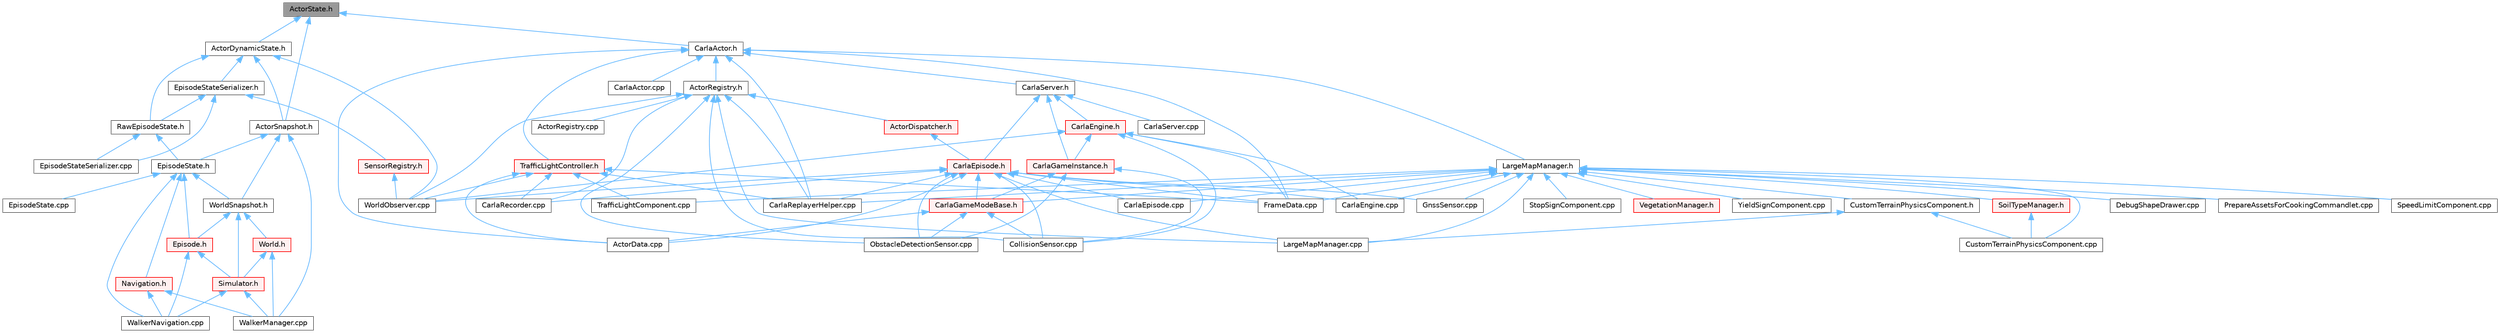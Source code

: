 digraph "ActorState.h"
{
 // INTERACTIVE_SVG=YES
 // LATEX_PDF_SIZE
  bgcolor="transparent";
  edge [fontname=Helvetica,fontsize=10,labelfontname=Helvetica,labelfontsize=10];
  node [fontname=Helvetica,fontsize=10,shape=box,height=0.2,width=0.4];
  Node1 [id="Node000001",label="ActorState.h",height=0.2,width=0.4,color="gray40", fillcolor="grey60", style="filled", fontcolor="black",tooltip=" "];
  Node1 -> Node2 [id="edge1_Node000001_Node000002",dir="back",color="steelblue1",style="solid",tooltip=" "];
  Node2 [id="Node000002",label="ActorDynamicState.h",height=0.2,width=0.4,color="grey40", fillcolor="white", style="filled",URL="$d6/d60/ActorDynamicState_8h.html",tooltip=" "];
  Node2 -> Node3 [id="edge2_Node000002_Node000003",dir="back",color="steelblue1",style="solid",tooltip=" "];
  Node3 [id="Node000003",label="ActorSnapshot.h",height=0.2,width=0.4,color="grey40", fillcolor="white", style="filled",URL="$db/d5e/ActorSnapshot_8h.html",tooltip=" "];
  Node3 -> Node4 [id="edge3_Node000003_Node000004",dir="back",color="steelblue1",style="solid",tooltip=" "];
  Node4 [id="Node000004",label="EpisodeState.h",height=0.2,width=0.4,color="grey40", fillcolor="white", style="filled",URL="$d7/df2/EpisodeState_8h.html",tooltip=" "];
  Node4 -> Node5 [id="edge4_Node000004_Node000005",dir="back",color="steelblue1",style="solid",tooltip=" "];
  Node5 [id="Node000005",label="Episode.h",height=0.2,width=0.4,color="red", fillcolor="#FFF0F0", style="filled",URL="$d9/d9e/Episode_8h.html",tooltip=" "];
  Node5 -> Node67 [id="edge5_Node000005_Node000067",dir="back",color="steelblue1",style="solid",tooltip=" "];
  Node67 [id="Node000067",label="Simulator.h",height=0.2,width=0.4,color="red", fillcolor="#FFF0F0", style="filled",URL="$d6/d4a/Simulator_8h.html",tooltip=" "];
  Node67 -> Node74 [id="edge6_Node000067_Node000074",dir="back",color="steelblue1",style="solid",tooltip=" "];
  Node74 [id="Node000074",label="WalkerManager.cpp",height=0.2,width=0.4,color="grey40", fillcolor="white", style="filled",URL="$d2/dbb/WalkerManager_8cpp.html",tooltip=" "];
  Node67 -> Node75 [id="edge7_Node000067_Node000075",dir="back",color="steelblue1",style="solid",tooltip=" "];
  Node75 [id="Node000075",label="WalkerNavigation.cpp",height=0.2,width=0.4,color="grey40", fillcolor="white", style="filled",URL="$de/d84/WalkerNavigation_8cpp.html",tooltip=" "];
  Node5 -> Node75 [id="edge8_Node000005_Node000075",dir="back",color="steelblue1",style="solid",tooltip=" "];
  Node4 -> Node90 [id="edge9_Node000004_Node000090",dir="back",color="steelblue1",style="solid",tooltip=" "];
  Node90 [id="Node000090",label="EpisodeState.cpp",height=0.2,width=0.4,color="grey40", fillcolor="white", style="filled",URL="$d9/df5/EpisodeState_8cpp.html",tooltip=" "];
  Node4 -> Node84 [id="edge10_Node000004_Node000084",dir="back",color="steelblue1",style="solid",tooltip=" "];
  Node84 [id="Node000084",label="Navigation.h",height=0.2,width=0.4,color="red", fillcolor="#FFF0F0", style="filled",URL="$d0/d36/Navigation_8h.html",tooltip=" "];
  Node84 -> Node74 [id="edge11_Node000084_Node000074",dir="back",color="steelblue1",style="solid",tooltip=" "];
  Node84 -> Node75 [id="edge12_Node000084_Node000075",dir="back",color="steelblue1",style="solid",tooltip=" "];
  Node4 -> Node75 [id="edge13_Node000004_Node000075",dir="back",color="steelblue1",style="solid",tooltip=" "];
  Node4 -> Node91 [id="edge14_Node000004_Node000091",dir="back",color="steelblue1",style="solid",tooltip=" "];
  Node91 [id="Node000091",label="WorldSnapshot.h",height=0.2,width=0.4,color="grey40", fillcolor="white", style="filled",URL="$df/d11/WorldSnapshot_8h.html",tooltip=" "];
  Node91 -> Node5 [id="edge15_Node000091_Node000005",dir="back",color="steelblue1",style="solid",tooltip=" "];
  Node91 -> Node67 [id="edge16_Node000091_Node000067",dir="back",color="steelblue1",style="solid",tooltip=" "];
  Node91 -> Node10 [id="edge17_Node000091_Node000010",dir="back",color="steelblue1",style="solid",tooltip=" "];
  Node10 [id="Node000010",label="World.h",height=0.2,width=0.4,color="red", fillcolor="#FFF0F0", style="filled",URL="$dd/d5b/World_8h.html",tooltip=" "];
  Node10 -> Node67 [id="edge18_Node000010_Node000067",dir="back",color="steelblue1",style="solid",tooltip=" "];
  Node10 -> Node74 [id="edge19_Node000010_Node000074",dir="back",color="steelblue1",style="solid",tooltip=" "];
  Node3 -> Node74 [id="edge20_Node000003_Node000074",dir="back",color="steelblue1",style="solid",tooltip=" "];
  Node3 -> Node91 [id="edge21_Node000003_Node000091",dir="back",color="steelblue1",style="solid",tooltip=" "];
  Node2 -> Node92 [id="edge22_Node000002_Node000092",dir="back",color="steelblue1",style="solid",tooltip=" "];
  Node92 [id="Node000092",label="EpisodeStateSerializer.h",height=0.2,width=0.4,color="grey40", fillcolor="white", style="filled",URL="$dd/dd8/EpisodeStateSerializer_8h.html",tooltip=" "];
  Node92 -> Node93 [id="edge23_Node000092_Node000093",dir="back",color="steelblue1",style="solid",tooltip=" "];
  Node93 [id="Node000093",label="EpisodeStateSerializer.cpp",height=0.2,width=0.4,color="grey40", fillcolor="white", style="filled",URL="$de/d34/EpisodeStateSerializer_8cpp.html",tooltip=" "];
  Node92 -> Node94 [id="edge24_Node000092_Node000094",dir="back",color="steelblue1",style="solid",tooltip=" "];
  Node94 [id="Node000094",label="RawEpisodeState.h",height=0.2,width=0.4,color="grey40", fillcolor="white", style="filled",URL="$dd/d7d/RawEpisodeState_8h.html",tooltip=" "];
  Node94 -> Node4 [id="edge25_Node000094_Node000004",dir="back",color="steelblue1",style="solid",tooltip=" "];
  Node94 -> Node93 [id="edge26_Node000094_Node000093",dir="back",color="steelblue1",style="solid",tooltip=" "];
  Node92 -> Node95 [id="edge27_Node000092_Node000095",dir="back",color="steelblue1",style="solid",tooltip=" "];
  Node95 [id="Node000095",label="SensorRegistry.h",height=0.2,width=0.4,color="red", fillcolor="#FFF0F0", style="filled",URL="$d4/d03/SensorRegistry_8h.html",tooltip=" "];
  Node95 -> Node191 [id="edge28_Node000095_Node000191",dir="back",color="steelblue1",style="solid",tooltip=" "];
  Node191 [id="Node000191",label="WorldObserver.cpp",height=0.2,width=0.4,color="grey40", fillcolor="white", style="filled",URL="$d9/de7/WorldObserver_8cpp.html",tooltip=" "];
  Node2 -> Node94 [id="edge29_Node000002_Node000094",dir="back",color="steelblue1",style="solid",tooltip=" "];
  Node2 -> Node191 [id="edge30_Node000002_Node000191",dir="back",color="steelblue1",style="solid",tooltip=" "];
  Node1 -> Node3 [id="edge31_Node000001_Node000003",dir="back",color="steelblue1",style="solid",tooltip=" "];
  Node1 -> Node194 [id="edge32_Node000001_Node000194",dir="back",color="steelblue1",style="solid",tooltip=" "];
  Node194 [id="Node000194",label="CarlaActor.h",height=0.2,width=0.4,color="grey40", fillcolor="white", style="filled",URL="$de/d36/CarlaActor_8h.html",tooltip=" "];
  Node194 -> Node104 [id="edge33_Node000194_Node000104",dir="back",color="steelblue1",style="solid",tooltip=" "];
  Node104 [id="Node000104",label="ActorData.cpp",height=0.2,width=0.4,color="grey40", fillcolor="white", style="filled",URL="$da/d7f/ActorData_8cpp.html",tooltip=" "];
  Node194 -> Node195 [id="edge34_Node000194_Node000195",dir="back",color="steelblue1",style="solid",tooltip=" "];
  Node195 [id="Node000195",label="ActorRegistry.h",height=0.2,width=0.4,color="grey40", fillcolor="white", style="filled",URL="$da/de4/ActorRegistry_8h.html",tooltip=" "];
  Node195 -> Node196 [id="edge35_Node000195_Node000196",dir="back",color="steelblue1",style="solid",tooltip=" "];
  Node196 [id="Node000196",label="ActorDispatcher.h",height=0.2,width=0.4,color="red", fillcolor="#FFF0F0", style="filled",URL="$dc/ddc/ActorDispatcher_8h.html",tooltip=" "];
  Node196 -> Node197 [id="edge36_Node000196_Node000197",dir="back",color="steelblue1",style="solid",tooltip=" "];
  Node197 [id="Node000197",label="CarlaEpisode.h",height=0.2,width=0.4,color="red", fillcolor="#FFF0F0", style="filled",URL="$de/db8/CarlaEpisode_8h.html",tooltip=" "];
  Node197 -> Node104 [id="edge37_Node000197_Node000104",dir="back",color="steelblue1",style="solid",tooltip=" "];
  Node197 -> Node100 [id="edge38_Node000197_Node000100",dir="back",color="steelblue1",style="solid",tooltip=" "];
  Node100 [id="Node000100",label="CarlaEngine.cpp",height=0.2,width=0.4,color="grey40", fillcolor="white", style="filled",URL="$d6/da1/CarlaEngine_8cpp.html",tooltip=" "];
  Node197 -> Node109 [id="edge39_Node000197_Node000109",dir="back",color="steelblue1",style="solid",tooltip=" "];
  Node109 [id="Node000109",label="CarlaEpisode.cpp",height=0.2,width=0.4,color="grey40", fillcolor="white", style="filled",URL="$d6/dd9/CarlaEpisode_8cpp.html",tooltip=" "];
  Node197 -> Node103 [id="edge40_Node000197_Node000103",dir="back",color="steelblue1",style="solid",tooltip=" "];
  Node103 [id="Node000103",label="CarlaGameModeBase.h",height=0.2,width=0.4,color="red", fillcolor="#FFF0F0", style="filled",URL="$d3/d49/CarlaGameModeBase_8h.html",tooltip=" "];
  Node103 -> Node104 [id="edge41_Node000103_Node000104",dir="back",color="steelblue1",style="solid",tooltip=" "];
  Node103 -> Node135 [id="edge42_Node000103_Node000135",dir="back",color="steelblue1",style="solid",tooltip=" "];
  Node135 [id="Node000135",label="CollisionSensor.cpp",height=0.2,width=0.4,color="grey40", fillcolor="white", style="filled",URL="$da/df0/CollisionSensor_8cpp.html",tooltip=" "];
  Node103 -> Node136 [id="edge43_Node000103_Node000136",dir="back",color="steelblue1",style="solid",tooltip=" "];
  Node136 [id="Node000136",label="ObstacleDetectionSensor.cpp",height=0.2,width=0.4,color="grey40", fillcolor="white", style="filled",URL="$d2/d70/ObstacleDetectionSensor_8cpp.html",tooltip=" "];
  Node197 -> Node198 [id="edge44_Node000197_Node000198",dir="back",color="steelblue1",style="solid",tooltip=" "];
  Node198 [id="Node000198",label="CarlaRecorder.cpp",height=0.2,width=0.4,color="grey40", fillcolor="white", style="filled",URL="$da/d49/CarlaRecorder_8cpp.html",tooltip=" "];
  Node197 -> Node111 [id="edge45_Node000197_Node000111",dir="back",color="steelblue1",style="solid",tooltip=" "];
  Node111 [id="Node000111",label="CarlaReplayerHelper.cpp",height=0.2,width=0.4,color="grey40", fillcolor="white", style="filled",URL="$d2/d32/CarlaReplayerHelper_8cpp.html",tooltip=" "];
  Node197 -> Node135 [id="edge46_Node000197_Node000135",dir="back",color="steelblue1",style="solid",tooltip=" "];
  Node197 -> Node117 [id="edge47_Node000197_Node000117",dir="back",color="steelblue1",style="solid",tooltip=" "];
  Node117 [id="Node000117",label="FrameData.cpp",height=0.2,width=0.4,color="grey40", fillcolor="white", style="filled",URL="$df/d8a/FrameData_8cpp.html",tooltip=" "];
  Node197 -> Node118 [id="edge48_Node000197_Node000118",dir="back",color="steelblue1",style="solid",tooltip=" "];
  Node118 [id="Node000118",label="GnssSensor.cpp",height=0.2,width=0.4,color="grey40", fillcolor="white", style="filled",URL="$d7/d22/GnssSensor_8cpp.html",tooltip=" "];
  Node197 -> Node119 [id="edge49_Node000197_Node000119",dir="back",color="steelblue1",style="solid",tooltip=" "];
  Node119 [id="Node000119",label="LargeMapManager.cpp",height=0.2,width=0.4,color="grey40", fillcolor="white", style="filled",URL="$df/d6c/LargeMapManager_8cpp.html",tooltip=" "];
  Node197 -> Node136 [id="edge50_Node000197_Node000136",dir="back",color="steelblue1",style="solid",tooltip=" "];
  Node197 -> Node191 [id="edge51_Node000197_Node000191",dir="back",color="steelblue1",style="solid",tooltip=" "];
  Node195 -> Node166 [id="edge52_Node000195_Node000166",dir="back",color="steelblue1",style="solid",tooltip=" "];
  Node166 [id="Node000166",label="ActorRegistry.cpp",height=0.2,width=0.4,color="grey40", fillcolor="white", style="filled",URL="$d3/df3/ActorRegistry_8cpp.html",tooltip=" "];
  Node195 -> Node198 [id="edge53_Node000195_Node000198",dir="back",color="steelblue1",style="solid",tooltip=" "];
  Node195 -> Node111 [id="edge54_Node000195_Node000111",dir="back",color="steelblue1",style="solid",tooltip=" "];
  Node195 -> Node135 [id="edge55_Node000195_Node000135",dir="back",color="steelblue1",style="solid",tooltip=" "];
  Node195 -> Node119 [id="edge56_Node000195_Node000119",dir="back",color="steelblue1",style="solid",tooltip=" "];
  Node195 -> Node136 [id="edge57_Node000195_Node000136",dir="back",color="steelblue1",style="solid",tooltip=" "];
  Node195 -> Node191 [id="edge58_Node000195_Node000191",dir="back",color="steelblue1",style="solid",tooltip=" "];
  Node194 -> Node107 [id="edge59_Node000194_Node000107",dir="back",color="steelblue1",style="solid",tooltip=" "];
  Node107 [id="Node000107",label="CarlaActor.cpp",height=0.2,width=0.4,color="grey40", fillcolor="white", style="filled",URL="$d3/d43/CarlaActor_8cpp.html",tooltip=" "];
  Node194 -> Node111 [id="edge60_Node000194_Node000111",dir="back",color="steelblue1",style="solid",tooltip=" "];
  Node194 -> Node203 [id="edge61_Node000194_Node000203",dir="back",color="steelblue1",style="solid",tooltip=" "];
  Node203 [id="Node000203",label="CarlaServer.h",height=0.2,width=0.4,color="grey40", fillcolor="white", style="filled",URL="$d0/d35/CarlaServer_8h.html",tooltip=" "];
  Node203 -> Node98 [id="edge62_Node000203_Node000098",dir="back",color="steelblue1",style="solid",tooltip=" "];
  Node98 [id="Node000098",label="CarlaEngine.h",height=0.2,width=0.4,color="red", fillcolor="#FFF0F0", style="filled",URL="$d0/d11/CarlaEngine_8h.html",tooltip=" "];
  Node98 -> Node100 [id="edge63_Node000098_Node000100",dir="back",color="steelblue1",style="solid",tooltip=" "];
  Node98 -> Node101 [id="edge64_Node000098_Node000101",dir="back",color="steelblue1",style="solid",tooltip=" "];
  Node101 [id="Node000101",label="CarlaGameInstance.h",height=0.2,width=0.4,color="red", fillcolor="#FFF0F0", style="filled",URL="$d2/dba/CarlaGameInstance_8h.html",tooltip=" "];
  Node101 -> Node103 [id="edge65_Node000101_Node000103",dir="back",color="steelblue1",style="solid",tooltip=" "];
  Node101 -> Node135 [id="edge66_Node000101_Node000135",dir="back",color="steelblue1",style="solid",tooltip=" "];
  Node101 -> Node136 [id="edge67_Node000101_Node000136",dir="back",color="steelblue1",style="solid",tooltip=" "];
  Node98 -> Node135 [id="edge68_Node000098_Node000135",dir="back",color="steelblue1",style="solid",tooltip=" "];
  Node98 -> Node117 [id="edge69_Node000098_Node000117",dir="back",color="steelblue1",style="solid",tooltip=" "];
  Node98 -> Node191 [id="edge70_Node000098_Node000191",dir="back",color="steelblue1",style="solid",tooltip=" "];
  Node203 -> Node197 [id="edge71_Node000203_Node000197",dir="back",color="steelblue1",style="solid",tooltip=" "];
  Node203 -> Node101 [id="edge72_Node000203_Node000101",dir="back",color="steelblue1",style="solid",tooltip=" "];
  Node203 -> Node112 [id="edge73_Node000203_Node000112",dir="back",color="steelblue1",style="solid",tooltip=" "];
  Node112 [id="Node000112",label="CarlaServer.cpp",height=0.2,width=0.4,color="grey40", fillcolor="white", style="filled",URL="$db/d6c/CarlaServer_8cpp.html",tooltip=" "];
  Node194 -> Node117 [id="edge74_Node000194_Node000117",dir="back",color="steelblue1",style="solid",tooltip=" "];
  Node194 -> Node204 [id="edge75_Node000194_Node000204",dir="back",color="steelblue1",style="solid",tooltip=" "];
  Node204 [id="Node000204",label="LargeMapManager.h",height=0.2,width=0.4,color="grey40", fillcolor="white", style="filled",URL="$d3/d30/LargeMapManager_8h.html",tooltip=" "];
  Node204 -> Node100 [id="edge76_Node000204_Node000100",dir="back",color="steelblue1",style="solid",tooltip=" "];
  Node204 -> Node109 [id="edge77_Node000204_Node000109",dir="back",color="steelblue1",style="solid",tooltip=" "];
  Node204 -> Node103 [id="edge78_Node000204_Node000103",dir="back",color="steelblue1",style="solid",tooltip=" "];
  Node204 -> Node111 [id="edge79_Node000204_Node000111",dir="back",color="steelblue1",style="solid",tooltip=" "];
  Node204 -> Node115 [id="edge80_Node000204_Node000115",dir="back",color="steelblue1",style="solid",tooltip=" "];
  Node115 [id="Node000115",label="CustomTerrainPhysicsComponent.cpp",height=0.2,width=0.4,color="grey40", fillcolor="white", style="filled",URL="$d1/d59/CustomTerrainPhysicsComponent_8cpp.html",tooltip=" "];
  Node204 -> Node205 [id="edge81_Node000204_Node000205",dir="back",color="steelblue1",style="solid",tooltip=" "];
  Node205 [id="Node000205",label="CustomTerrainPhysicsComponent.h",height=0.2,width=0.4,color="grey40", fillcolor="white", style="filled",URL="$d1/d4f/CustomTerrainPhysicsComponent_8h.html",tooltip=" "];
  Node205 -> Node115 [id="edge82_Node000205_Node000115",dir="back",color="steelblue1",style="solid",tooltip=" "];
  Node205 -> Node119 [id="edge83_Node000205_Node000119",dir="back",color="steelblue1",style="solid",tooltip=" "];
  Node204 -> Node116 [id="edge84_Node000204_Node000116",dir="back",color="steelblue1",style="solid",tooltip=" "];
  Node116 [id="Node000116",label="DebugShapeDrawer.cpp",height=0.2,width=0.4,color="grey40", fillcolor="white", style="filled",URL="$d3/d7b/DebugShapeDrawer_8cpp.html",tooltip=" "];
  Node204 -> Node117 [id="edge85_Node000204_Node000117",dir="back",color="steelblue1",style="solid",tooltip=" "];
  Node204 -> Node118 [id="edge86_Node000204_Node000118",dir="back",color="steelblue1",style="solid",tooltip=" "];
  Node204 -> Node119 [id="edge87_Node000204_Node000119",dir="back",color="steelblue1",style="solid",tooltip=" "];
  Node204 -> Node206 [id="edge88_Node000204_Node000206",dir="back",color="steelblue1",style="solid",tooltip=" "];
  Node206 [id="Node000206",label="PrepareAssetsForCookingCommandlet.cpp",height=0.2,width=0.4,color="grey40", fillcolor="white", style="filled",URL="$d2/dee/PrepareAssetsForCookingCommandlet_8cpp.html",tooltip=" "];
  Node204 -> Node207 [id="edge89_Node000204_Node000207",dir="back",color="steelblue1",style="solid",tooltip=" "];
  Node207 [id="Node000207",label="SoilTypeManager.h",height=0.2,width=0.4,color="red", fillcolor="#FFF0F0", style="filled",URL="$d1/dae/SoilTypeManager_8h.html",tooltip=" "];
  Node207 -> Node115 [id="edge90_Node000207_Node000115",dir="back",color="steelblue1",style="solid",tooltip=" "];
  Node204 -> Node126 [id="edge91_Node000204_Node000126",dir="back",color="steelblue1",style="solid",tooltip=" "];
  Node126 [id="Node000126",label="SpeedLimitComponent.cpp",height=0.2,width=0.4,color="grey40", fillcolor="white", style="filled",URL="$d2/dd9/SpeedLimitComponent_8cpp.html",tooltip=" "];
  Node204 -> Node127 [id="edge92_Node000204_Node000127",dir="back",color="steelblue1",style="solid",tooltip=" "];
  Node127 [id="Node000127",label="StopSignComponent.cpp",height=0.2,width=0.4,color="grey40", fillcolor="white", style="filled",URL="$d6/ddb/StopSignComponent_8cpp.html",tooltip=" "];
  Node204 -> Node129 [id="edge93_Node000204_Node000129",dir="back",color="steelblue1",style="solid",tooltip=" "];
  Node129 [id="Node000129",label="TrafficLightComponent.cpp",height=0.2,width=0.4,color="grey40", fillcolor="white", style="filled",URL="$d3/dcd/TrafficLightComponent_8cpp.html",tooltip=" "];
  Node204 -> Node209 [id="edge94_Node000204_Node000209",dir="back",color="steelblue1",style="solid",tooltip=" "];
  Node209 [id="Node000209",label="VegetationManager.h",height=0.2,width=0.4,color="red", fillcolor="#FFF0F0", style="filled",URL="$d9/d64/VegetationManager_8h.html",tooltip=" "];
  Node204 -> Node134 [id="edge95_Node000204_Node000134",dir="back",color="steelblue1",style="solid",tooltip=" "];
  Node134 [id="Node000134",label="YieldSignComponent.cpp",height=0.2,width=0.4,color="grey40", fillcolor="white", style="filled",URL="$d4/d36/YieldSignComponent_8cpp.html",tooltip=" "];
  Node194 -> Node210 [id="edge96_Node000194_Node000210",dir="back",color="steelblue1",style="solid",tooltip=" "];
  Node210 [id="Node000210",label="TrafficLightController.h",height=0.2,width=0.4,color="red", fillcolor="#FFF0F0", style="filled",URL="$dd/d67/TrafficLightController_8h.html",tooltip=" "];
  Node210 -> Node104 [id="edge97_Node000210_Node000104",dir="back",color="steelblue1",style="solid",tooltip=" "];
  Node210 -> Node198 [id="edge98_Node000210_Node000198",dir="back",color="steelblue1",style="solid",tooltip=" "];
  Node210 -> Node111 [id="edge99_Node000210_Node000111",dir="back",color="steelblue1",style="solid",tooltip=" "];
  Node210 -> Node117 [id="edge100_Node000210_Node000117",dir="back",color="steelblue1",style="solid",tooltip=" "];
  Node210 -> Node129 [id="edge101_Node000210_Node000129",dir="back",color="steelblue1",style="solid",tooltip=" "];
  Node210 -> Node191 [id="edge102_Node000210_Node000191",dir="back",color="steelblue1",style="solid",tooltip=" "];
}
